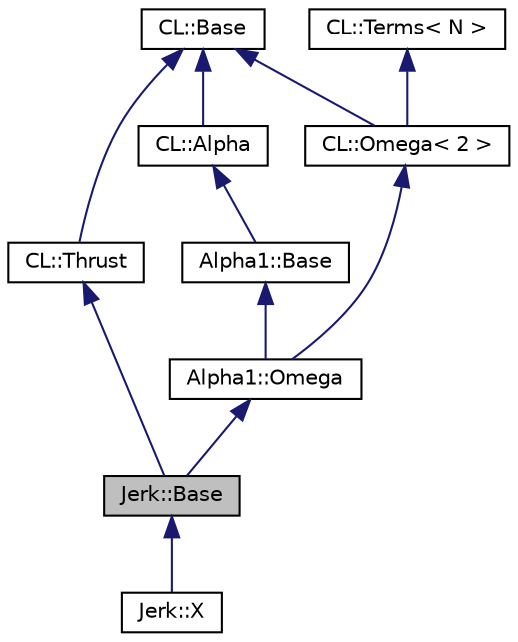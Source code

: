 digraph G
{
  edge [fontname="Helvetica",fontsize="10",labelfontname="Helvetica",labelfontsize="10"];
  node [fontname="Helvetica",fontsize="10",shape=record];
  Node1 [label="Jerk::Base",height=0.2,width=0.4,color="black", fillcolor="grey75", style="filled" fontcolor="black"];
  Node2 -> Node1 [dir=back,color="midnightblue",fontsize="10",style="solid",fontname="Helvetica"];
  Node2 [label="CL::Thrust",height=0.2,width=0.4,color="black", fillcolor="white", style="filled",URL="$classCL_1_1Thrust.html"];
  Node3 -> Node2 [dir=back,color="midnightblue",fontsize="10",style="solid",fontname="Helvetica"];
  Node3 [label="CL::Base",height=0.2,width=0.4,color="black", fillcolor="white", style="filled",URL="$classCL_1_1Base.html"];
  Node4 -> Node1 [dir=back,color="midnightblue",fontsize="10",style="solid",fontname="Helvetica"];
  Node4 [label="Alpha1::Omega",height=0.2,width=0.4,color="black", fillcolor="white", style="filled",URL="$classAlpha1_1_1Omega.html"];
  Node5 -> Node4 [dir=back,color="midnightblue",fontsize="10",style="solid",fontname="Helvetica"];
  Node5 [label="CL::Omega\< 2 \>",height=0.2,width=0.4,color="black", fillcolor="white", style="filled",URL="$classCL_1_1Omega.html"];
  Node3 -> Node5 [dir=back,color="midnightblue",fontsize="10",style="solid",fontname="Helvetica"];
  Node6 -> Node5 [dir=back,color="midnightblue",fontsize="10",style="solid",fontname="Helvetica"];
  Node6 [label="CL::Terms\< N \>",height=0.2,width=0.4,color="black", fillcolor="white", style="filled",URL="$classCL_1_1Terms.html"];
  Node7 -> Node4 [dir=back,color="midnightblue",fontsize="10",style="solid",fontname="Helvetica"];
  Node7 [label="Alpha1::Base",height=0.2,width=0.4,color="black", fillcolor="white", style="filled",URL="$classAlpha1_1_1Base.html"];
  Node8 -> Node7 [dir=back,color="midnightblue",fontsize="10",style="solid",fontname="Helvetica"];
  Node8 [label="CL::Alpha",height=0.2,width=0.4,color="black", fillcolor="white", style="filled",URL="$classCL_1_1Alpha.html"];
  Node3 -> Node8 [dir=back,color="midnightblue",fontsize="10",style="solid",fontname="Helvetica"];
  Node1 -> Node9 [dir=back,color="midnightblue",fontsize="10",style="solid",fontname="Helvetica"];
  Node9 [label="Jerk::X",height=0.2,width=0.4,color="black", fillcolor="white", style="filled",URL="$classJerk_1_1X.html"];
}
